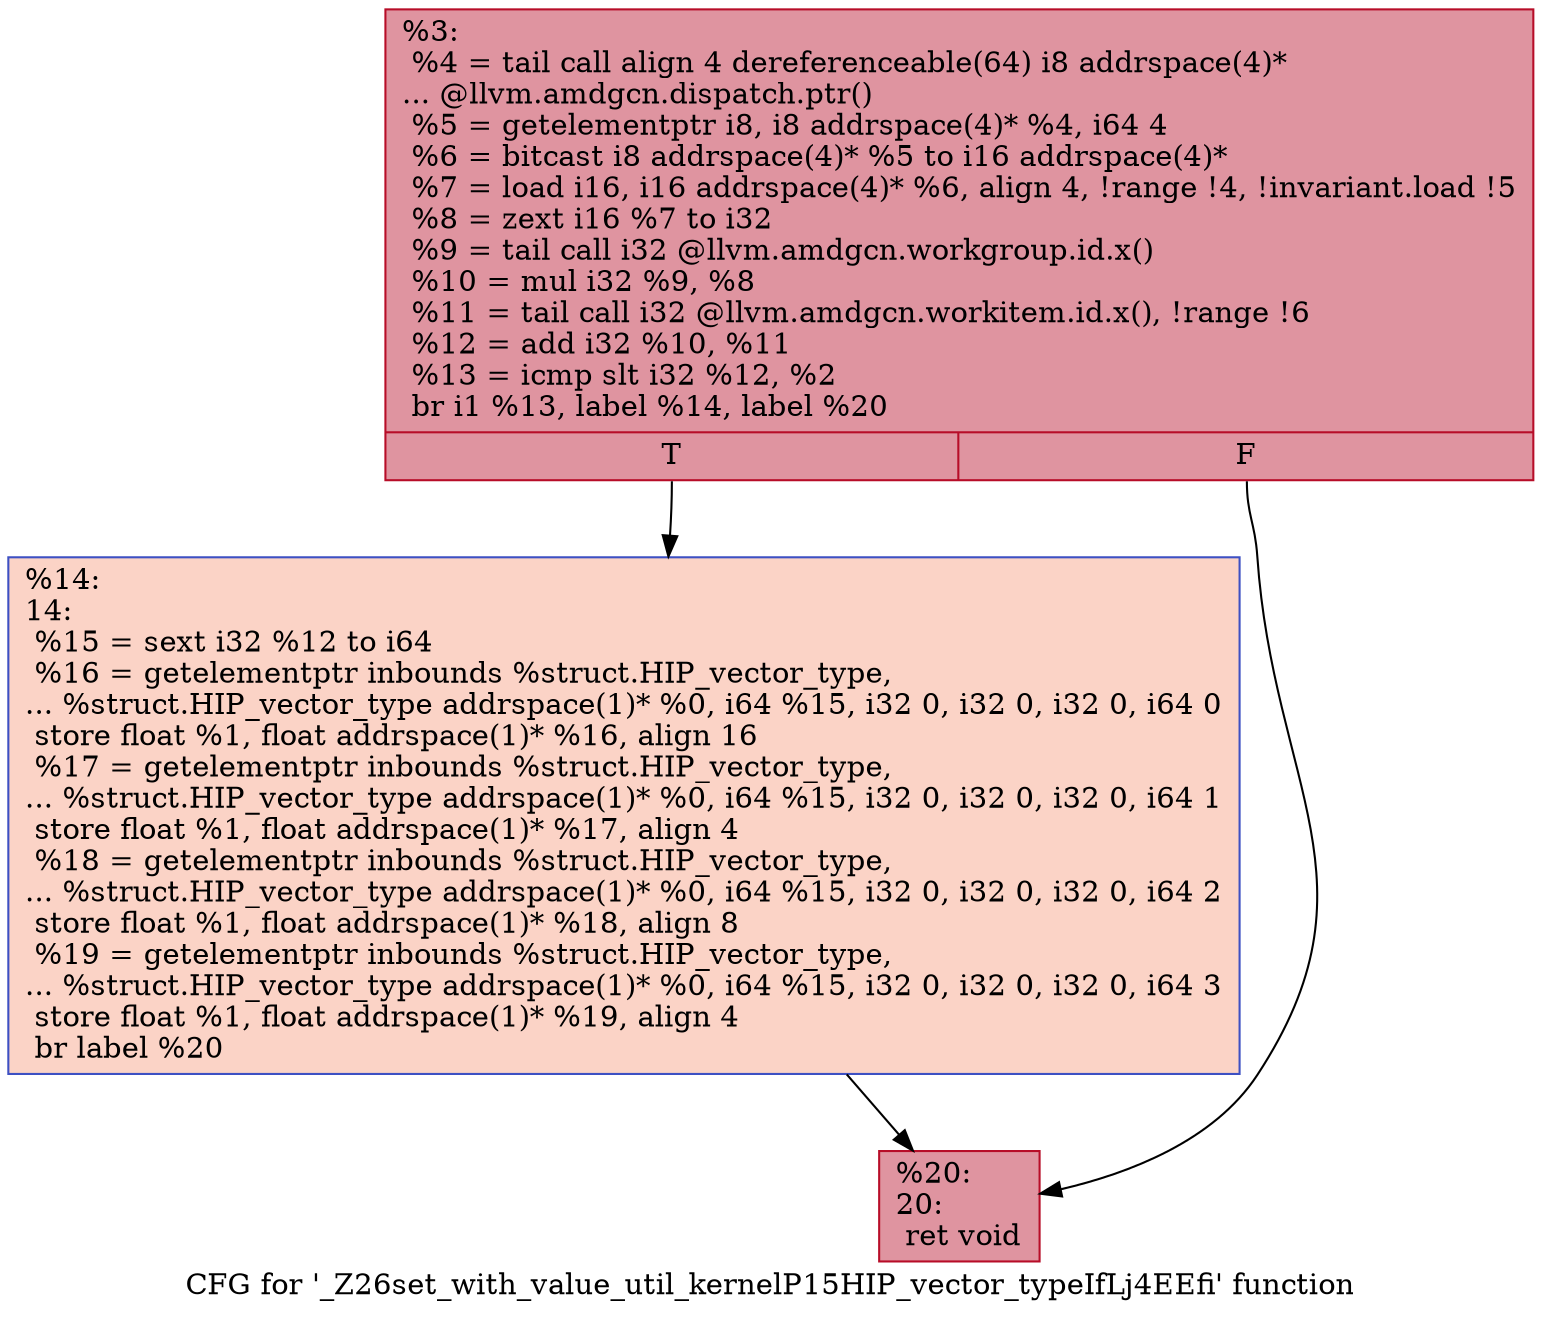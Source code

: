digraph "CFG for '_Z26set_with_value_util_kernelP15HIP_vector_typeIfLj4EEfi' function" {
	label="CFG for '_Z26set_with_value_util_kernelP15HIP_vector_typeIfLj4EEfi' function";

	Node0x4976b60 [shape=record,color="#b70d28ff", style=filled, fillcolor="#b70d2870",label="{%3:\l  %4 = tail call align 4 dereferenceable(64) i8 addrspace(4)*\l... @llvm.amdgcn.dispatch.ptr()\l  %5 = getelementptr i8, i8 addrspace(4)* %4, i64 4\l  %6 = bitcast i8 addrspace(4)* %5 to i16 addrspace(4)*\l  %7 = load i16, i16 addrspace(4)* %6, align 4, !range !4, !invariant.load !5\l  %8 = zext i16 %7 to i32\l  %9 = tail call i32 @llvm.amdgcn.workgroup.id.x()\l  %10 = mul i32 %9, %8\l  %11 = tail call i32 @llvm.amdgcn.workitem.id.x(), !range !6\l  %12 = add i32 %10, %11\l  %13 = icmp slt i32 %12, %2\l  br i1 %13, label %14, label %20\l|{<s0>T|<s1>F}}"];
	Node0x4976b60:s0 -> Node0x4978a00;
	Node0x4976b60:s1 -> Node0x4978a90;
	Node0x4978a00 [shape=record,color="#3d50c3ff", style=filled, fillcolor="#f59c7d70",label="{%14:\l14:                                               \l  %15 = sext i32 %12 to i64\l  %16 = getelementptr inbounds %struct.HIP_vector_type,\l... %struct.HIP_vector_type addrspace(1)* %0, i64 %15, i32 0, i32 0, i32 0, i64 0\l  store float %1, float addrspace(1)* %16, align 16\l  %17 = getelementptr inbounds %struct.HIP_vector_type,\l... %struct.HIP_vector_type addrspace(1)* %0, i64 %15, i32 0, i32 0, i32 0, i64 1\l  store float %1, float addrspace(1)* %17, align 4\l  %18 = getelementptr inbounds %struct.HIP_vector_type,\l... %struct.HIP_vector_type addrspace(1)* %0, i64 %15, i32 0, i32 0, i32 0, i64 2\l  store float %1, float addrspace(1)* %18, align 8\l  %19 = getelementptr inbounds %struct.HIP_vector_type,\l... %struct.HIP_vector_type addrspace(1)* %0, i64 %15, i32 0, i32 0, i32 0, i64 3\l  store float %1, float addrspace(1)* %19, align 4\l  br label %20\l}"];
	Node0x4978a00 -> Node0x4978a90;
	Node0x4978a90 [shape=record,color="#b70d28ff", style=filled, fillcolor="#b70d2870",label="{%20:\l20:                                               \l  ret void\l}"];
}
